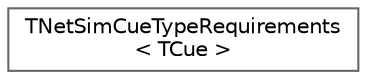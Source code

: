 digraph "Graphical Class Hierarchy"
{
 // INTERACTIVE_SVG=YES
 // LATEX_PDF_SIZE
  bgcolor="transparent";
  edge [fontname=Helvetica,fontsize=10,labelfontname=Helvetica,labelfontsize=10];
  node [fontname=Helvetica,fontsize=10,shape=box,height=0.2,width=0.4];
  rankdir="LR";
  Node0 [id="Node000000",label="TNetSimCueTypeRequirements\l\< TCue \>",height=0.2,width=0.4,color="grey40", fillcolor="white", style="filled",URL="$dd/db4/structTNetSimCueTypeRequirements.html",tooltip=" "];
}
